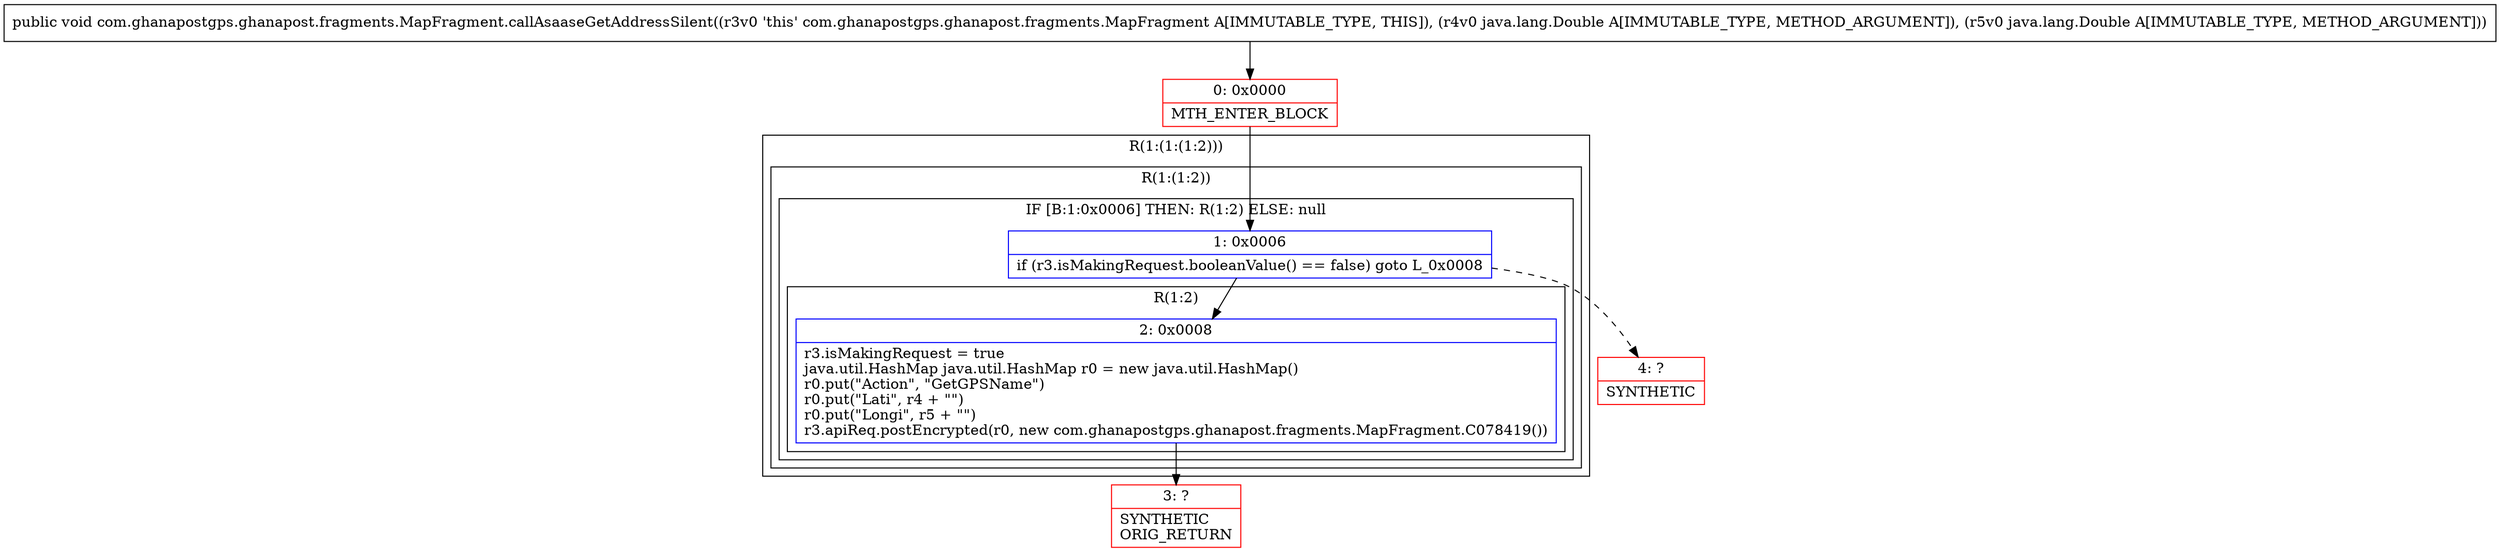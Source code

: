 digraph "CFG forcom.ghanapostgps.ghanapost.fragments.MapFragment.callAsaaseGetAddressSilent(Ljava\/lang\/Double;Ljava\/lang\/Double;)V" {
subgraph cluster_Region_1632910338 {
label = "R(1:(1:(1:2)))";
node [shape=record,color=blue];
subgraph cluster_Region_1912117238 {
label = "R(1:(1:2))";
node [shape=record,color=blue];
subgraph cluster_IfRegion_861175235 {
label = "IF [B:1:0x0006] THEN: R(1:2) ELSE: null";
node [shape=record,color=blue];
Node_1 [shape=record,label="{1\:\ 0x0006|if (r3.isMakingRequest.booleanValue() == false) goto L_0x0008\l}"];
subgraph cluster_Region_1527985914 {
label = "R(1:2)";
node [shape=record,color=blue];
Node_2 [shape=record,label="{2\:\ 0x0008|r3.isMakingRequest = true\ljava.util.HashMap java.util.HashMap r0 = new java.util.HashMap()\lr0.put(\"Action\", \"GetGPSName\")\lr0.put(\"Lati\", r4 + \"\")\lr0.put(\"Longi\", r5 + \"\")\lr3.apiReq.postEncrypted(r0, new com.ghanapostgps.ghanapost.fragments.MapFragment.C078419())\l}"];
}
}
}
}
Node_0 [shape=record,color=red,label="{0\:\ 0x0000|MTH_ENTER_BLOCK\l}"];
Node_3 [shape=record,color=red,label="{3\:\ ?|SYNTHETIC\lORIG_RETURN\l}"];
Node_4 [shape=record,color=red,label="{4\:\ ?|SYNTHETIC\l}"];
MethodNode[shape=record,label="{public void com.ghanapostgps.ghanapost.fragments.MapFragment.callAsaaseGetAddressSilent((r3v0 'this' com.ghanapostgps.ghanapost.fragments.MapFragment A[IMMUTABLE_TYPE, THIS]), (r4v0 java.lang.Double A[IMMUTABLE_TYPE, METHOD_ARGUMENT]), (r5v0 java.lang.Double A[IMMUTABLE_TYPE, METHOD_ARGUMENT])) }"];
MethodNode -> Node_0;
Node_1 -> Node_2;
Node_1 -> Node_4[style=dashed];
Node_2 -> Node_3;
Node_0 -> Node_1;
}


